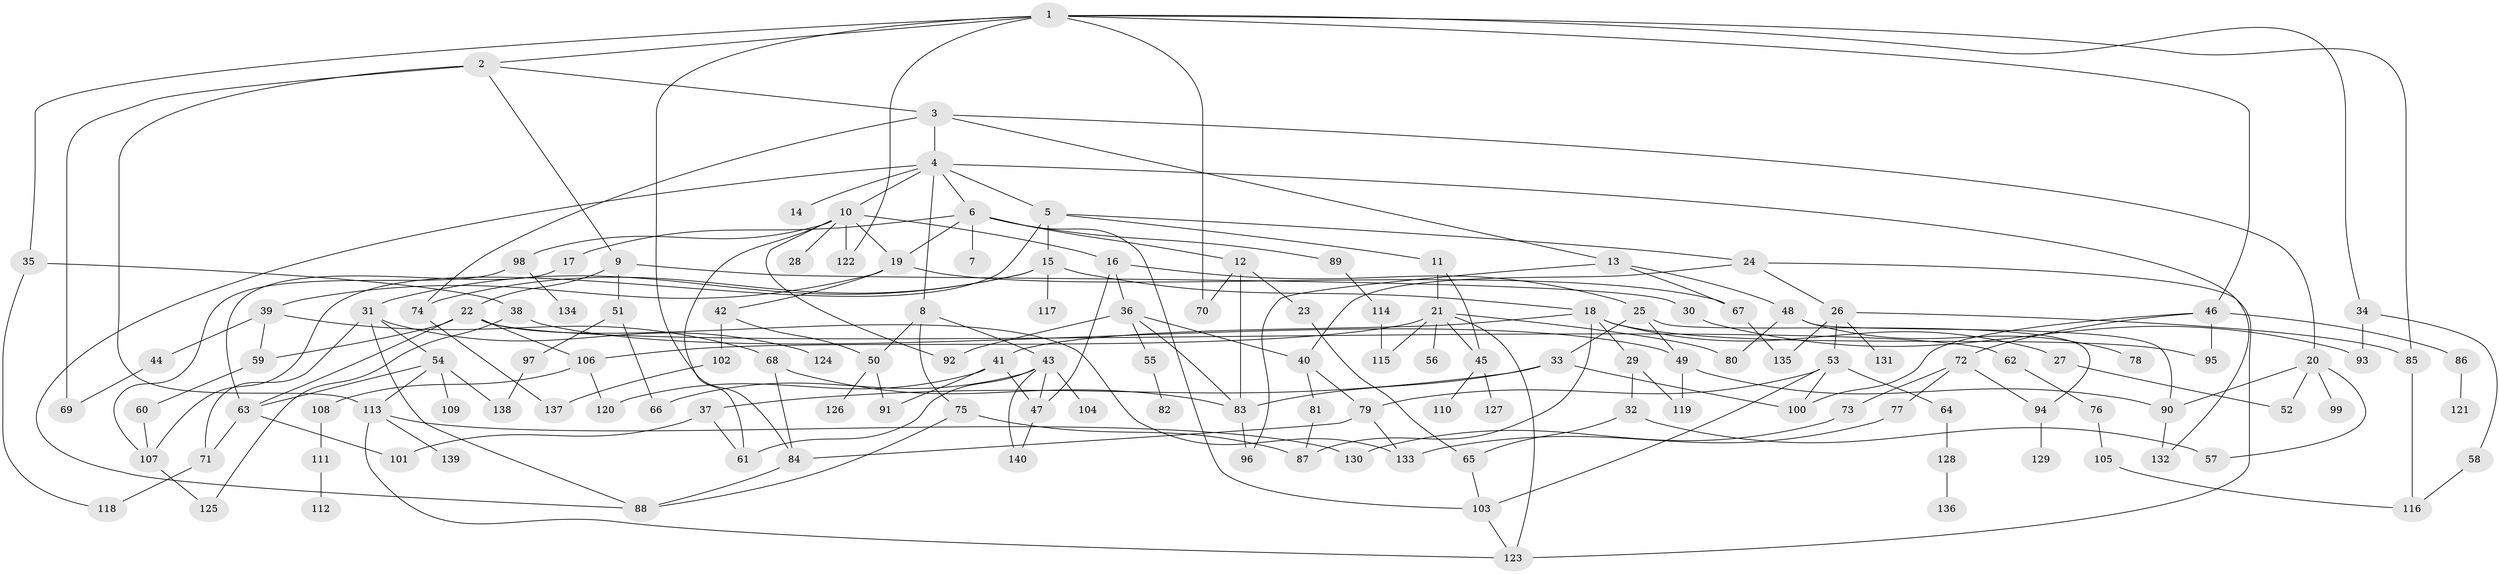 // Generated by graph-tools (version 1.1) at 2025/41/03/09/25 04:41:41]
// undirected, 140 vertices, 209 edges
graph export_dot {
graph [start="1"]
  node [color=gray90,style=filled];
  1;
  2;
  3;
  4;
  5;
  6;
  7;
  8;
  9;
  10;
  11;
  12;
  13;
  14;
  15;
  16;
  17;
  18;
  19;
  20;
  21;
  22;
  23;
  24;
  25;
  26;
  27;
  28;
  29;
  30;
  31;
  32;
  33;
  34;
  35;
  36;
  37;
  38;
  39;
  40;
  41;
  42;
  43;
  44;
  45;
  46;
  47;
  48;
  49;
  50;
  51;
  52;
  53;
  54;
  55;
  56;
  57;
  58;
  59;
  60;
  61;
  62;
  63;
  64;
  65;
  66;
  67;
  68;
  69;
  70;
  71;
  72;
  73;
  74;
  75;
  76;
  77;
  78;
  79;
  80;
  81;
  82;
  83;
  84;
  85;
  86;
  87;
  88;
  89;
  90;
  91;
  92;
  93;
  94;
  95;
  96;
  97;
  98;
  99;
  100;
  101;
  102;
  103;
  104;
  105;
  106;
  107;
  108;
  109;
  110;
  111;
  112;
  113;
  114;
  115;
  116;
  117;
  118;
  119;
  120;
  121;
  122;
  123;
  124;
  125;
  126;
  127;
  128;
  129;
  130;
  131;
  132;
  133;
  134;
  135;
  136;
  137;
  138;
  139;
  140;
  1 -- 2;
  1 -- 34;
  1 -- 35;
  1 -- 46;
  1 -- 70;
  1 -- 122;
  1 -- 84;
  1 -- 85;
  2 -- 3;
  2 -- 9;
  2 -- 69;
  2 -- 113;
  3 -- 4;
  3 -- 13;
  3 -- 20;
  3 -- 74;
  4 -- 5;
  4 -- 6;
  4 -- 8;
  4 -- 10;
  4 -- 14;
  4 -- 132;
  4 -- 88;
  5 -- 11;
  5 -- 15;
  5 -- 24;
  5 -- 107;
  6 -- 7;
  6 -- 12;
  6 -- 17;
  6 -- 89;
  6 -- 19;
  6 -- 103;
  8 -- 43;
  8 -- 75;
  8 -- 50;
  9 -- 22;
  9 -- 30;
  9 -- 51;
  10 -- 16;
  10 -- 19;
  10 -- 28;
  10 -- 98;
  10 -- 122;
  10 -- 61;
  10 -- 92;
  11 -- 21;
  11 -- 45;
  12 -- 23;
  12 -- 70;
  12 -- 83;
  13 -- 48;
  13 -- 67;
  13 -- 96;
  15 -- 18;
  15 -- 31;
  15 -- 117;
  15 -- 74;
  16 -- 25;
  16 -- 36;
  16 -- 47;
  17 -- 63;
  18 -- 27;
  18 -- 29;
  18 -- 41;
  18 -- 87;
  18 -- 95;
  19 -- 39;
  19 -- 42;
  19 -- 67;
  20 -- 52;
  20 -- 57;
  20 -- 99;
  20 -- 90;
  21 -- 56;
  21 -- 80;
  21 -- 106;
  21 -- 115;
  21 -- 45;
  21 -- 123;
  22 -- 62;
  22 -- 133;
  22 -- 59;
  22 -- 106;
  22 -- 63;
  23 -- 65;
  24 -- 26;
  24 -- 40;
  24 -- 123;
  25 -- 33;
  25 -- 49;
  25 -- 94;
  26 -- 53;
  26 -- 85;
  26 -- 131;
  26 -- 135;
  27 -- 52;
  29 -- 32;
  29 -- 119;
  30 -- 93;
  31 -- 54;
  31 -- 124;
  31 -- 88;
  31 -- 71;
  32 -- 65;
  32 -- 57;
  33 -- 37;
  33 -- 100;
  33 -- 83;
  34 -- 58;
  34 -- 93;
  35 -- 38;
  35 -- 118;
  36 -- 40;
  36 -- 55;
  36 -- 83;
  36 -- 92;
  37 -- 101;
  37 -- 61;
  38 -- 125;
  38 -- 49;
  39 -- 44;
  39 -- 59;
  39 -- 68;
  40 -- 81;
  40 -- 79;
  41 -- 120;
  41 -- 47;
  41 -- 91;
  42 -- 50;
  42 -- 102;
  43 -- 47;
  43 -- 61;
  43 -- 104;
  43 -- 66;
  43 -- 140;
  44 -- 69;
  45 -- 110;
  45 -- 127;
  46 -- 72;
  46 -- 86;
  46 -- 95;
  46 -- 100;
  47 -- 140;
  48 -- 78;
  48 -- 90;
  48 -- 80;
  49 -- 90;
  49 -- 119;
  50 -- 91;
  50 -- 126;
  51 -- 66;
  51 -- 97;
  53 -- 64;
  53 -- 79;
  53 -- 100;
  53 -- 103;
  54 -- 63;
  54 -- 109;
  54 -- 138;
  54 -- 113;
  55 -- 82;
  58 -- 116;
  59 -- 60;
  60 -- 107;
  62 -- 76;
  63 -- 71;
  63 -- 101;
  64 -- 128;
  65 -- 103;
  67 -- 135;
  68 -- 84;
  68 -- 83;
  71 -- 118;
  72 -- 73;
  72 -- 77;
  72 -- 94;
  73 -- 130;
  74 -- 137;
  75 -- 87;
  75 -- 88;
  76 -- 105;
  77 -- 133;
  79 -- 84;
  79 -- 133;
  81 -- 87;
  83 -- 96;
  84 -- 88;
  85 -- 116;
  86 -- 121;
  89 -- 114;
  90 -- 132;
  94 -- 129;
  97 -- 138;
  98 -- 134;
  98 -- 107;
  102 -- 137;
  103 -- 123;
  105 -- 116;
  106 -- 108;
  106 -- 120;
  107 -- 125;
  108 -- 111;
  111 -- 112;
  113 -- 130;
  113 -- 139;
  113 -- 123;
  114 -- 115;
  128 -- 136;
}
